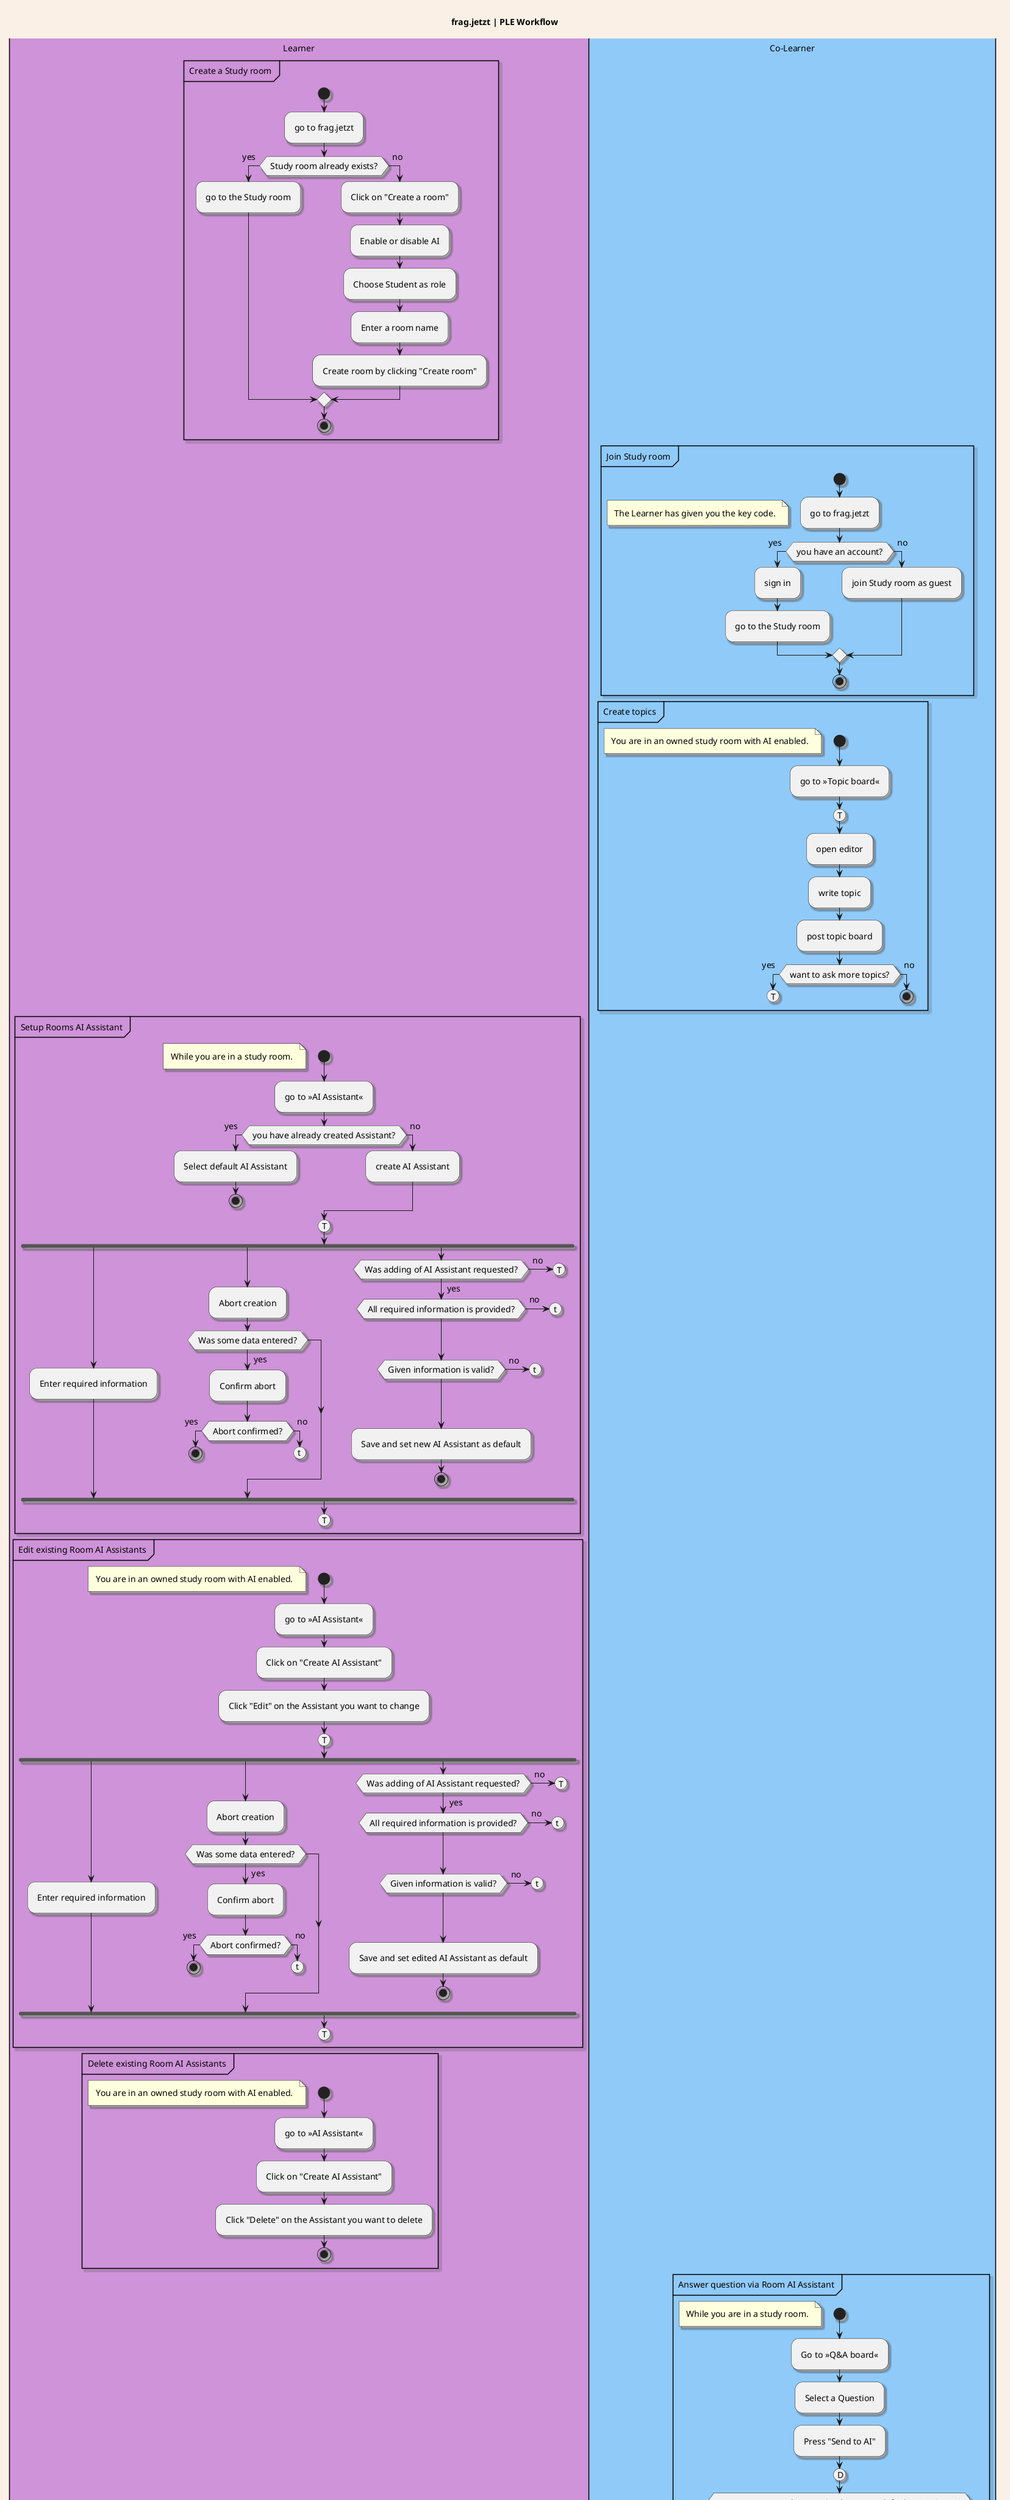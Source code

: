@startuml Bonus awarding
title frag.jetzt | PLE Workflow

skinparam backgroundColor Linen
skinparam shadowing true
skinparam defaultFontSize 14
skinparam Padding 6

|#CE93D8|Learner|

partition "Create a Study room" {

  start

  :go to frag.jetzt;
  if(Study room already exists?) then (yes)
    :go to the Study room;
  else (no)
    :Click on "Create a room";
    :Enable or disable AI;
    :Choose Student as role;
    :Enter a room name;
    :Create room by clicking "Create room";
  endif
  stop
}

|#90CAF9|Co-Learner|

partition "Join Study room" {
  start
  :go to frag.jetzt;
  floating note left: The Learner has given you the key code.
  if(you have an account?) then (yes)
    :sign in;
    :go to the Study room;
  else (no)
    :join Study room as guest;
  endif
  stop
}

partition "Create topics" {
  start
  floating note left: You are in an owned study room with AI enabled.
  :go to »Topic board«;
  (T)
  :open editor;
  :write topic;
  :post topic board;
  if (want to ask more topics?) then (yes)
    (T)
    detach
  else (no)
    stop
  endif
}

|Learner|

partition "Setup Rooms AI Assistant" {
  start
  floating note left: While you are in a study room.
  :go to »AI Assistant«;
  if (you have already created Assistant?) then (yes)
    :Select default AI Assistant;
    stop
  else (no)
    :create AI Assistant;
  endif

  (T)
  fork
    :Enter required information;
  fork again
    :Abort creation;
    if (Was some data entered?) then (yes)
      :Confirm abort;
      if (Abort confirmed?) then (yes)
        stop
      else (no)
        (t)
        detach
      endif
    endif
  fork again
    if (Was adding of AI Assistant requested?) then (yes)
      if (All required information is provided?) then (no)
        (t)
        detach
      endif
      if (Given information is valid?) then (no)
        (t)
        detach
      endif
      :Save and set new AI Assistant as default;
      stop
    else (no)
      (T)
      detach
    endif
  end fork
  (T)
  detach
}

partition "Edit existing Room AI Assistants" {
  start
  floating note left: You are in an owned study room with AI enabled.
  :go to »AI Assistant«;
  :Click on "Create AI Assistant";
  :Click "Edit" on the Assistant you want to change;
  (T)
  fork
    :Enter required information;
  fork again
    :Abort creation;
    if (Was some data entered?) then (yes)
      :Confirm abort;
      if (Abort confirmed?) then (yes)
        stop
      else (no)
        (t)
        detach
      endif
    endif
  fork again
    if (Was adding of AI Assistant requested?) then (yes)
      if (All required information is provided?) then (no)
        (t)
        detach
      endif
      if (Given information is valid?) then (no)
        (t)
        detach
      endif
      :Save and set edited AI Assistant as default;
      stop
    else (no)
      (T)
      detach
    endif
  end fork
  (T)
  detach
}

partition "Delete existing Room AI Assistants" {
  start
  floating note left: You are in an owned study room with AI enabled.
  :go to »AI Assistant«;
  :Click on "Create AI Assistant";
  :Click "Delete" on the Assistant you want to delete;
  stop
}

|Co-Learner|

partition "Answer question via Room AI Assistant" {
  start
  floating note left: While you are in a study room.
  :Go to »Q&A board«;
  :Select a Question;
  :Press "Send to AI";
  (D)
  if (Want to answere the question by rooms default AI Assistant?) then (no)
    :Choose select one alternative Assistant from "Assistant" menu;
  endif
  :Submit question to AI by clicking "Send";
  if (Want to deepen the conversation?) then (yes)
    :Ask the AI some follow up questions;
    (D)
    detach
  else (no)
    stop
  endif
}

partition "Start new Chat with Room AI Assistant" {
  start
  floating note left: While you are in a study room with an AI Assistant.
  :Go to »AI Assistant«;
  :Enter your question in the chat textfield;
  (D)
  if (Want to answere the question by rooms default AI Assistant?) then (no)
    :Choose select one alternative Assistant from "Assistant" menu;
  endif
  :Submit question to AI by clicking "Send";
  if (Want to deepen the conversation?) then (yes)
    :Ask the AI some follow up questions;
    (D)
    detach
  else (no)
    stop
  endif
}

|Learner|

partition "Chat with Platform AI Assistant" {
  start
  floating note left: While you are in the room overview.
  :Press "AI Assistant" in navigation menu;
  :Enter your question in the chat textfield;
  :Submit the question to AI by clicking "Send";
  (D)
  if (Want to deepen the conversation?) then (yes)
    :Ask the AI some follow up questions;
    (D)
    detach
  else (no)
    stop
  endif
}

legend right
|<img:https://git.thm.de/arsnova/frag.jetzt/-/raw/staging/src/assets/icons/chat_bot_green.png{scale=0.4}> |= \n\n »frag.jetzt« |
| Domain glossary | [[https://git.thm.de/arsnova/frag.jetzt/-/raw/staging/docs/diagrams/Glossary.pdf]] |
| Production server | [[https://frag.jetzt]] |
| Repository | [[https://git.thm.de/arsnova/frag.jetzt/-/blob/staging/README.md]] |
| Staging server | [[https://staging.frag.jetzt]] |
| UML tool| PlantUML-Server Version 1.2023.12 - graphviz (20230911.1827)|
| Authors| Ruben Bimberg, Klaus Quibeldey-Cirkel, Sascha San Juan|
| Contact| [[mailto:ruben.bimberg@mni.thm.de]] |
| Last revision| 23.12.2024 |
end legend
